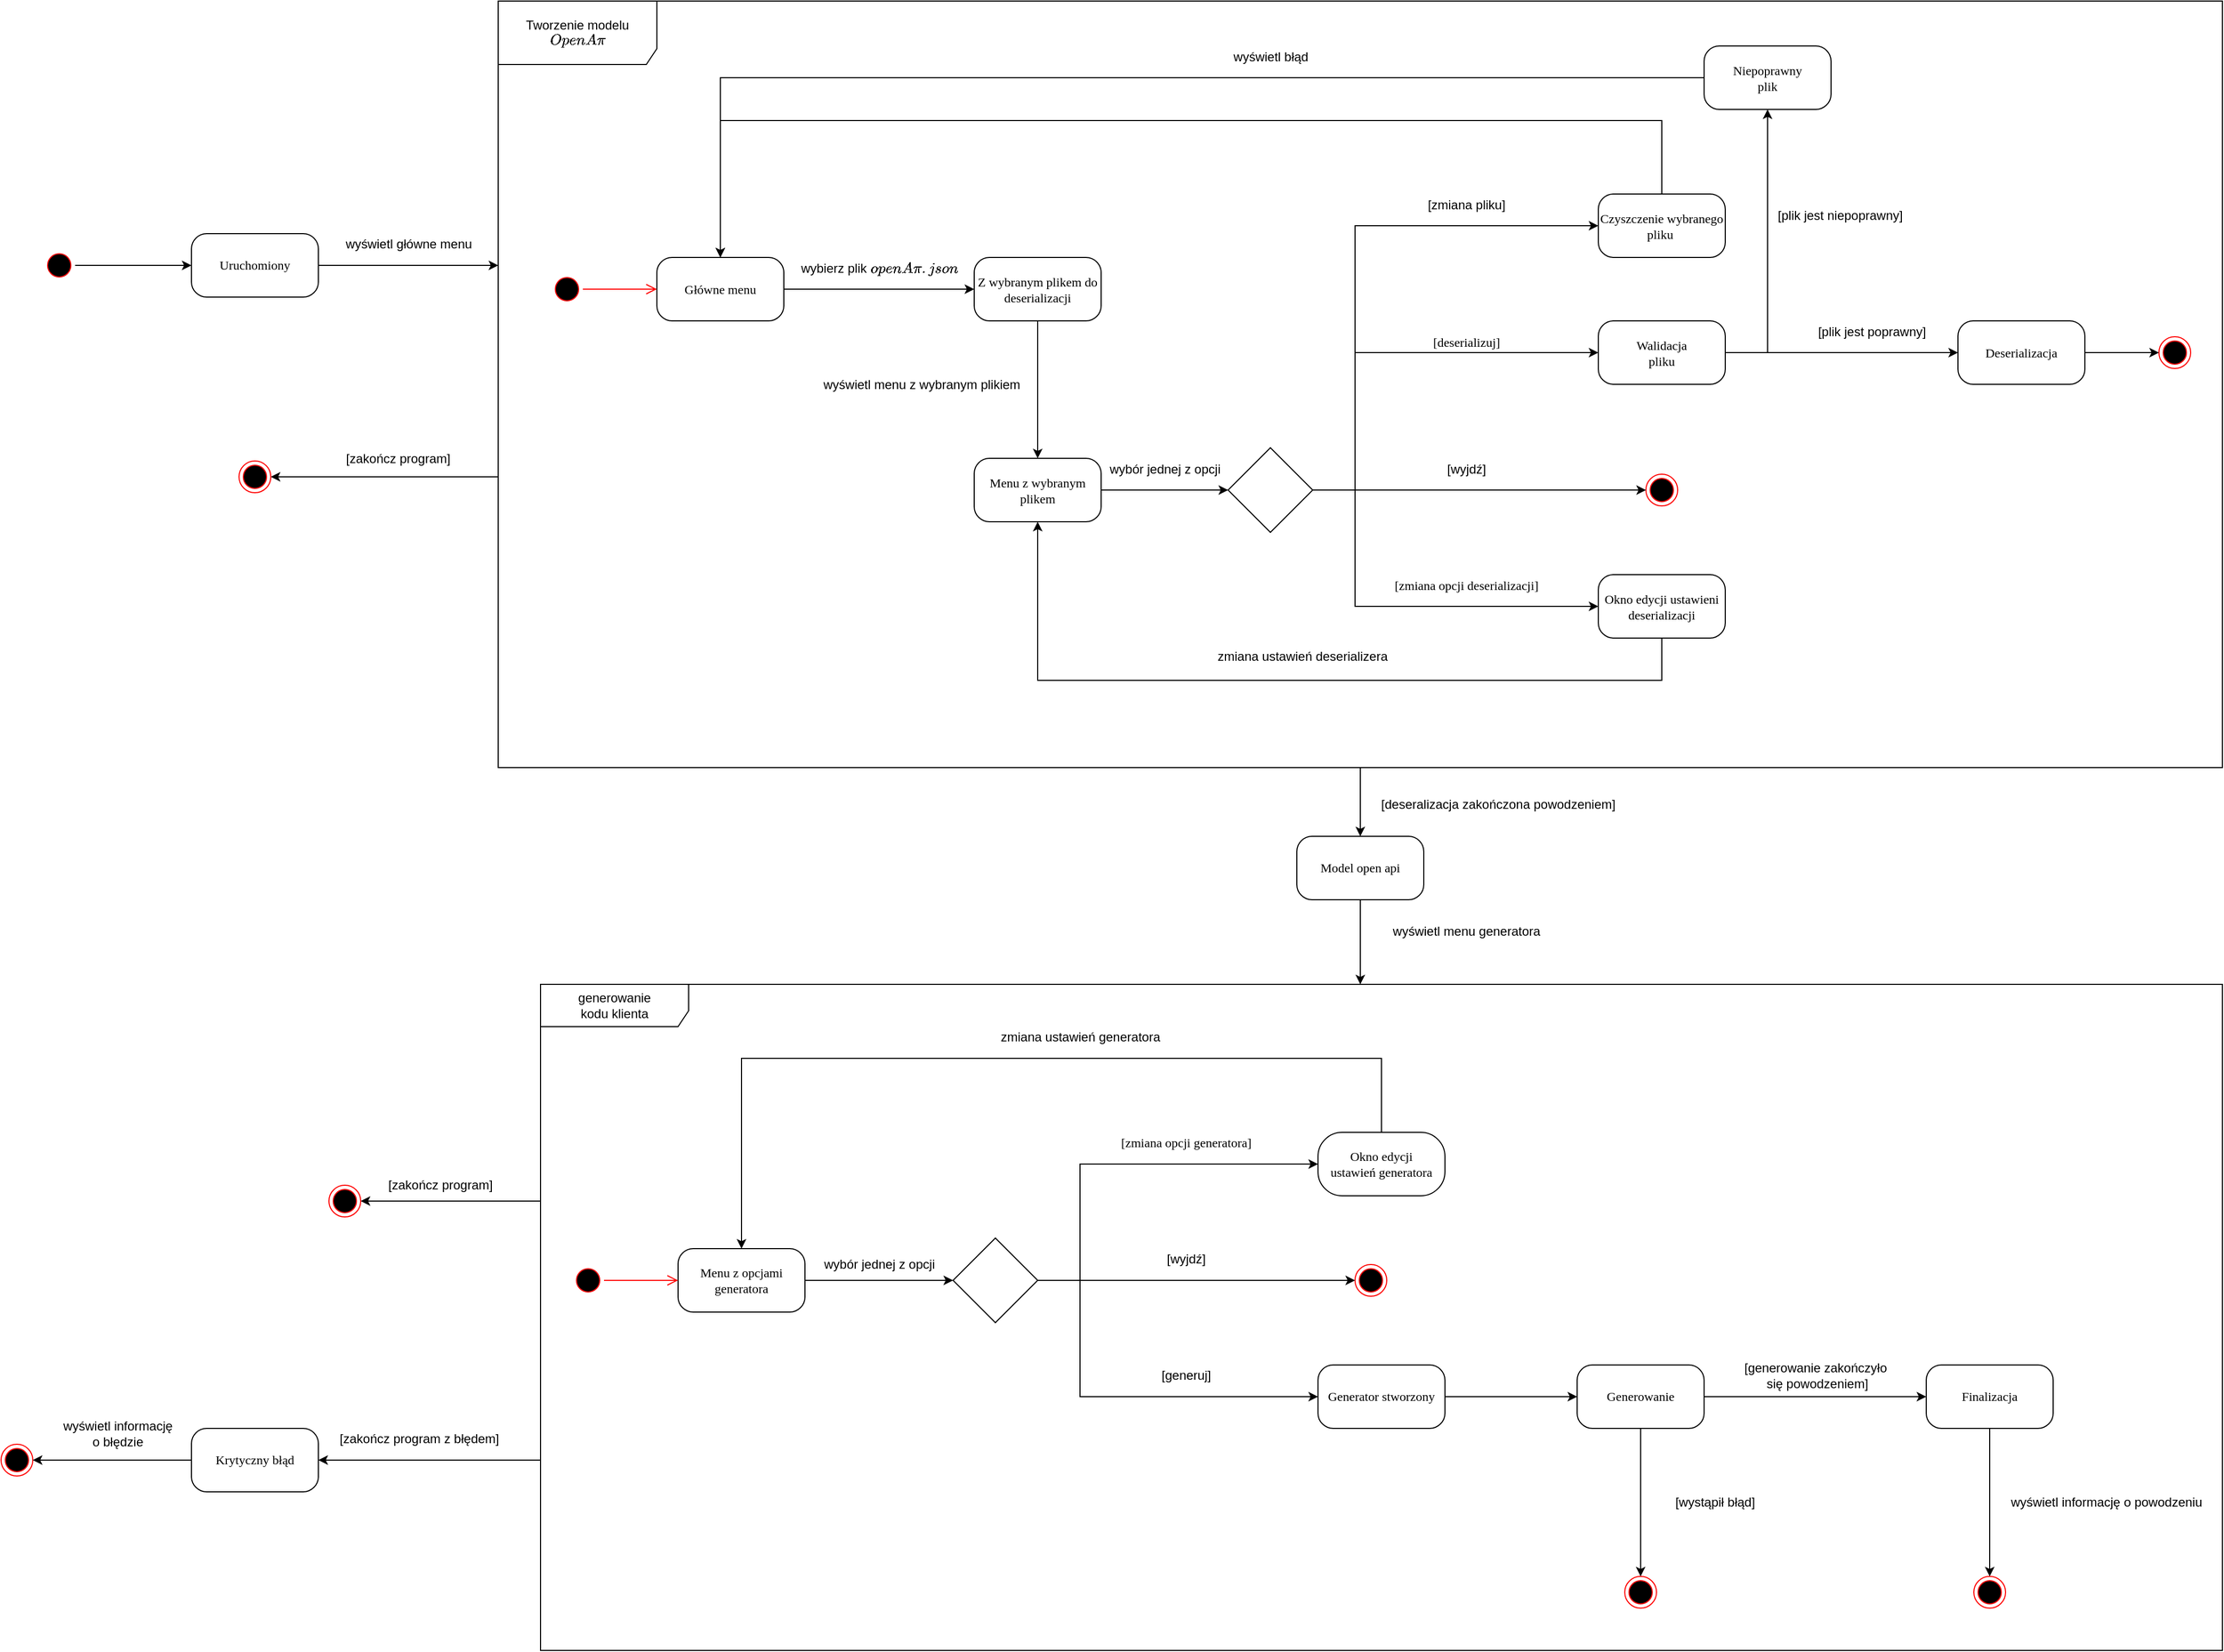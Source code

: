 <mxfile version="13.1.9" type="device"><diagram name="Page-1" id="58cdce13-f638-feb5-8d6f-7d28b1aa9fa0"><mxGraphModel dx="4394" dy="2114" grid="1" gridSize="10" guides="1" tooltips="1" connect="1" arrows="1" fold="1" page="1" pageScale="1" pageWidth="1100" pageHeight="850" background="#ffffff" math="0" shadow="0"><root><mxCell id="0"/><mxCell id="1" parent="0"/><mxCell id="sViH8DPzbsOXZomvuhmy-8" style="edgeStyle=orthogonalEdgeStyle;rounded=0;orthogonalLoop=1;jettySize=auto;html=1;exitX=0.5;exitY=0;exitDx=0;exitDy=0;" parent="1" source="382b91b5511bd0f7-1" target="382b91b5511bd0f7-6" edge="1"><mxGeometry relative="1" as="geometry"/></mxCell><mxCell id="382b91b5511bd0f7-1" value="" style="ellipse;html=1;shape=startState;fillColor=#000000;strokeColor=#ff0000;rounded=1;shadow=0;comic=0;labelBackgroundColor=none;fontFamily=Verdana;fontSize=12;fontColor=#000000;align=center;direction=south;" parent="1" vertex="1"><mxGeometry x="50" y="245" width="30" height="30" as="geometry"/></mxCell><mxCell id="KfZB8gIEKDIXpfw5by5H-67" style="edgeStyle=orthogonalEdgeStyle;rounded=0;orthogonalLoop=1;jettySize=auto;html=1;" edge="1" parent="1" source="382b91b5511bd0f7-6"><mxGeometry relative="1" as="geometry"><mxPoint x="480" y="260" as="targetPoint"/></mxGeometry></mxCell><mxCell id="382b91b5511bd0f7-6" value="Uruchomiony" style="rounded=1;whiteSpace=wrap;html=1;arcSize=24;shadow=0;comic=0;labelBackgroundColor=none;fontFamily=Verdana;fontSize=12;align=center;" parent="1" vertex="1"><mxGeometry x="190" y="230" width="120" height="60" as="geometry"/></mxCell><mxCell id="KfZB8gIEKDIXpfw5by5H-2" value="wyświetl główne menu" style="text;html=1;align=center;verticalAlign=middle;resizable=0;points=[];autosize=1;" vertex="1" parent="1"><mxGeometry x="330" y="230" width="130" height="20" as="geometry"/></mxCell><mxCell id="KfZB8gIEKDIXpfw5by5H-68" style="edgeStyle=orthogonalEdgeStyle;rounded=0;orthogonalLoop=1;jettySize=auto;html=1;entryX=1;entryY=0.5;entryDx=0;entryDy=0;" edge="1" parent="1" source="KfZB8gIEKDIXpfw5by5H-40" target="KfZB8gIEKDIXpfw5by5H-70"><mxGeometry relative="1" as="geometry"><mxPoint x="180" y="460" as="targetPoint"/><Array as="points"><mxPoint x="265" y="460"/><mxPoint x="265" y="460"/></Array></mxGeometry></mxCell><mxCell id="KfZB8gIEKDIXpfw5by5H-69" value="[zakończ program]" style="text;html=1;align=center;verticalAlign=middle;resizable=0;points=[];autosize=1;" vertex="1" parent="1"><mxGeometry x="330" y="432.5" width="110" height="20" as="geometry"/></mxCell><mxCell id="KfZB8gIEKDIXpfw5by5H-70" value="" style="ellipse;html=1;shape=endState;fillColor=#000000;strokeColor=#ff0000;" vertex="1" parent="1"><mxGeometry x="235" y="445" width="30" height="30" as="geometry"/></mxCell><mxCell id="KfZB8gIEKDIXpfw5by5H-75" style="edgeStyle=orthogonalEdgeStyle;rounded=0;orthogonalLoop=1;jettySize=auto;html=1;entryX=0.5;entryY=0;entryDx=0;entryDy=0;" edge="1" parent="1" source="KfZB8gIEKDIXpfw5by5H-40" target="KfZB8gIEKDIXpfw5by5H-77"><mxGeometry relative="1" as="geometry"><mxPoint x="1295" y="910" as="targetPoint"/></mxGeometry></mxCell><mxCell id="KfZB8gIEKDIXpfw5by5H-76" value="[deseralizacja zakończona powodzeniem]" style="text;html=1;align=center;verticalAlign=middle;resizable=0;points=[];autosize=1;" vertex="1" parent="1"><mxGeometry x="1305" y="760" width="240" height="20" as="geometry"/></mxCell><mxCell id="KfZB8gIEKDIXpfw5by5H-153" style="edgeStyle=orthogonalEdgeStyle;rounded=0;orthogonalLoop=1;jettySize=auto;html=1;exitX=0.5;exitY=1;exitDx=0;exitDy=0;" edge="1" parent="1" source="KfZB8gIEKDIXpfw5by5H-77" target="KfZB8gIEKDIXpfw5by5H-116"><mxGeometry relative="1" as="geometry"><mxPoint x="1425.143" y="870" as="sourcePoint"/><Array as="points"><mxPoint x="1295" y="900"/><mxPoint x="1295" y="900"/></Array></mxGeometry></mxCell><mxCell id="KfZB8gIEKDIXpfw5by5H-77" value="Model open api" style="rounded=1;whiteSpace=wrap;html=1;arcSize=24;shadow=0;comic=0;labelBackgroundColor=none;fontFamily=Verdana;fontSize=12;align=center;" vertex="1" parent="1"><mxGeometry x="1235" y="800" width="120" height="60" as="geometry"/></mxCell><mxCell id="KfZB8gIEKDIXpfw5by5H-154" value="wyświetl menu generatora" style="text;html=1;align=center;verticalAlign=middle;resizable=0;points=[];autosize=1;" vertex="1" parent="1"><mxGeometry x="1320" y="880" width="150" height="20" as="geometry"/></mxCell><mxCell id="KfZB8gIEKDIXpfw5by5H-158" style="edgeStyle=orthogonalEdgeStyle;rounded=0;orthogonalLoop=1;jettySize=auto;html=1;" edge="1" parent="1" source="KfZB8gIEKDIXpfw5by5H-116" target="KfZB8gIEKDIXpfw5by5H-156"><mxGeometry relative="1" as="geometry"><Array as="points"><mxPoint x="450" y="1145"/><mxPoint x="450" y="1145"/></Array></mxGeometry></mxCell><mxCell id="KfZB8gIEKDIXpfw5by5H-156" value="" style="ellipse;html=1;shape=endState;fillColor=#000000;strokeColor=#ff0000;" vertex="1" parent="1"><mxGeometry x="320" y="1130" width="30" height="30" as="geometry"/></mxCell><mxCell id="KfZB8gIEKDIXpfw5by5H-159" value="[zakończ program]" style="text;html=1;align=center;verticalAlign=middle;resizable=0;points=[];autosize=1;" vertex="1" parent="1"><mxGeometry x="370" y="1120" width="110" height="20" as="geometry"/></mxCell><mxCell id="KfZB8gIEKDIXpfw5by5H-162" value="[zakończ program z błędem]" style="text;html=1;align=center;verticalAlign=middle;resizable=0;points=[];autosize=1;" vertex="1" parent="1"><mxGeometry x="320" y="1360" width="170" height="20" as="geometry"/></mxCell><mxCell id="KfZB8gIEKDIXpfw5by5H-163" value="" style="ellipse;html=1;shape=endState;fillColor=#000000;strokeColor=#ff0000;" vertex="1" parent="1"><mxGeometry x="10" y="1375" width="30" height="30" as="geometry"/></mxCell><mxCell id="KfZB8gIEKDIXpfw5by5H-165" style="edgeStyle=orthogonalEdgeStyle;rounded=0;orthogonalLoop=1;jettySize=auto;html=1;entryX=1;entryY=0.5;entryDx=0;entryDy=0;" edge="1" parent="1" source="KfZB8gIEKDIXpfw5by5H-164" target="KfZB8gIEKDIXpfw5by5H-163"><mxGeometry relative="1" as="geometry"/></mxCell><mxCell id="KfZB8gIEKDIXpfw5by5H-166" style="edgeStyle=orthogonalEdgeStyle;rounded=0;orthogonalLoop=1;jettySize=auto;html=1;entryX=1;entryY=0.5;entryDx=0;entryDy=0;" edge="1" parent="1" source="KfZB8gIEKDIXpfw5by5H-116" target="KfZB8gIEKDIXpfw5by5H-164"><mxGeometry relative="1" as="geometry"><mxPoint x="498" y="1390" as="sourcePoint"/><Array as="points"><mxPoint x="450" y="1390"/><mxPoint x="450" y="1390"/></Array></mxGeometry></mxCell><mxCell id="KfZB8gIEKDIXpfw5by5H-164" value="Krytyczny błąd" style="rounded=1;whiteSpace=wrap;html=1;arcSize=24;shadow=0;comic=0;labelBackgroundColor=none;fontFamily=Verdana;fontSize=12;align=center;" vertex="1" parent="1"><mxGeometry x="190" y="1360" width="120" height="60" as="geometry"/></mxCell><mxCell id="KfZB8gIEKDIXpfw5by5H-167" value="wyświetl informację&lt;br&gt;o błędzie" style="text;html=1;align=center;verticalAlign=middle;resizable=0;points=[];autosize=1;" vertex="1" parent="1"><mxGeometry x="60" y="1350" width="120" height="30" as="geometry"/></mxCell><mxCell id="KfZB8gIEKDIXpfw5by5H-169" value="" style="group" vertex="1" connectable="0" parent="1"><mxGeometry x="520" y="940" width="1590" height="630" as="geometry"/></mxCell><mxCell id="KfZB8gIEKDIXpfw5by5H-116" value="generowanie&lt;br&gt;kodu klienta" style="shape=umlFrame;whiteSpace=wrap;html=1;width=140;height=40;" vertex="1" parent="KfZB8gIEKDIXpfw5by5H-169"><mxGeometry width="1590" height="630" as="geometry"/></mxCell><mxCell id="sViH8DPzbsOXZomvuhmy-50" value="Menu z opcjami&lt;br&gt;generatora" style="rounded=1;whiteSpace=wrap;html=1;arcSize=24;shadow=0;comic=0;labelBackgroundColor=none;fontFamily=Verdana;fontSize=12;align=center;" parent="KfZB8gIEKDIXpfw5by5H-169" vertex="1"><mxGeometry x="130" y="250" width="120" height="60" as="geometry"/></mxCell><mxCell id="KfZB8gIEKDIXpfw5by5H-119" value="" style="ellipse;html=1;shape=startState;fillColor=#000000;strokeColor=#ff0000;" vertex="1" parent="KfZB8gIEKDIXpfw5by5H-169"><mxGeometry x="30" y="265" width="30" height="30" as="geometry"/></mxCell><mxCell id="KfZB8gIEKDIXpfw5by5H-120" value="" style="edgeStyle=orthogonalEdgeStyle;html=1;verticalAlign=bottom;endArrow=open;endSize=8;strokeColor=#ff0000;entryX=0;entryY=0.5;entryDx=0;entryDy=0;" edge="1" source="KfZB8gIEKDIXpfw5by5H-119" parent="KfZB8gIEKDIXpfw5by5H-169" target="sViH8DPzbsOXZomvuhmy-50"><mxGeometry relative="1" as="geometry"><mxPoint x="15" y="355" as="targetPoint"/></mxGeometry></mxCell><mxCell id="KfZB8gIEKDIXpfw5by5H-123" value="" style="rhombus;whiteSpace=wrap;html=1;" vertex="1" parent="KfZB8gIEKDIXpfw5by5H-169"><mxGeometry x="390" y="240" width="80" height="80" as="geometry"/></mxCell><mxCell id="KfZB8gIEKDIXpfw5by5H-124" style="edgeStyle=orthogonalEdgeStyle;rounded=0;orthogonalLoop=1;jettySize=auto;html=1;exitX=1;exitY=0.5;exitDx=0;exitDy=0;entryX=0;entryY=0.5;entryDx=0;entryDy=0;" edge="1" parent="KfZB8gIEKDIXpfw5by5H-169" source="sViH8DPzbsOXZomvuhmy-50" target="KfZB8gIEKDIXpfw5by5H-123"><mxGeometry relative="1" as="geometry"><mxPoint x="260" y="285" as="sourcePoint"/><mxPoint x="380" y="285" as="targetPoint"/></mxGeometry></mxCell><mxCell id="KfZB8gIEKDIXpfw5by5H-125" value="wybór jednej z opcji" style="text;html=1;align=center;verticalAlign=middle;resizable=0;points=[];autosize=1;" vertex="1" parent="KfZB8gIEKDIXpfw5by5H-169"><mxGeometry x="260" y="255" width="120" height="20" as="geometry"/></mxCell><mxCell id="KfZB8gIEKDIXpfw5by5H-128" style="edgeStyle=orthogonalEdgeStyle;rounded=0;orthogonalLoop=1;jettySize=auto;html=1;entryX=0.5;entryY=0;entryDx=0;entryDy=0;" edge="1" parent="KfZB8gIEKDIXpfw5by5H-169" source="KfZB8gIEKDIXpfw5by5H-126" target="sViH8DPzbsOXZomvuhmy-50"><mxGeometry relative="1" as="geometry"><Array as="points"><mxPoint x="795" y="70"/><mxPoint x="190" y="70"/></Array></mxGeometry></mxCell><mxCell id="KfZB8gIEKDIXpfw5by5H-126" value="Okno edycji&lt;br&gt;ustawień generatora" style="rounded=1;whiteSpace=wrap;html=1;arcSize=38;shadow=0;comic=0;labelBackgroundColor=none;fontFamily=Verdana;fontSize=12;align=center;" vertex="1" parent="KfZB8gIEKDIXpfw5by5H-169"><mxGeometry x="735" y="140" width="120" height="60" as="geometry"/></mxCell><mxCell id="KfZB8gIEKDIXpfw5by5H-127" style="edgeStyle=orthogonalEdgeStyle;rounded=0;orthogonalLoop=1;jettySize=auto;html=1;entryX=0;entryY=0.5;entryDx=0;entryDy=0;" edge="1" parent="KfZB8gIEKDIXpfw5by5H-169" source="KfZB8gIEKDIXpfw5by5H-123" target="KfZB8gIEKDIXpfw5by5H-126"><mxGeometry relative="1" as="geometry"><Array as="points"><mxPoint x="510" y="280"/><mxPoint x="510" y="170"/><mxPoint x="730" y="170"/></Array></mxGeometry></mxCell><mxCell id="KfZB8gIEKDIXpfw5by5H-129" value="zmiana ustawień generatora" style="text;html=1;align=center;verticalAlign=middle;resizable=0;points=[];autosize=1;" vertex="1" parent="KfZB8gIEKDIXpfw5by5H-169"><mxGeometry x="425" y="40" width="170" height="20" as="geometry"/></mxCell><mxCell id="KfZB8gIEKDIXpfw5by5H-132" value="" style="ellipse;html=1;shape=endState;fillColor=#000000;strokeColor=#ff0000;" vertex="1" parent="KfZB8gIEKDIXpfw5by5H-169"><mxGeometry x="770" y="265" width="30" height="30" as="geometry"/></mxCell><mxCell id="KfZB8gIEKDIXpfw5by5H-131" style="edgeStyle=orthogonalEdgeStyle;rounded=0;orthogonalLoop=1;jettySize=auto;html=1;entryX=0;entryY=0.5;entryDx=0;entryDy=0;" edge="1" parent="KfZB8gIEKDIXpfw5by5H-169" source="KfZB8gIEKDIXpfw5by5H-123" target="KfZB8gIEKDIXpfw5by5H-132"><mxGeometry relative="1" as="geometry"><mxPoint x="735" y="280" as="targetPoint"/></mxGeometry></mxCell><mxCell id="KfZB8gIEKDIXpfw5by5H-133" value="Generator stworzony" style="rounded=1;whiteSpace=wrap;html=1;arcSize=24;shadow=0;comic=0;labelBackgroundColor=none;fontFamily=Verdana;fontSize=12;align=center;" vertex="1" parent="KfZB8gIEKDIXpfw5by5H-169"><mxGeometry x="735" y="360" width="120" height="60" as="geometry"/></mxCell><mxCell id="KfZB8gIEKDIXpfw5by5H-136" style="edgeStyle=orthogonalEdgeStyle;rounded=0;orthogonalLoop=1;jettySize=auto;html=1;entryX=0;entryY=0.5;entryDx=0;entryDy=0;" edge="1" parent="KfZB8gIEKDIXpfw5by5H-169" source="KfZB8gIEKDIXpfw5by5H-123" target="KfZB8gIEKDIXpfw5by5H-133"><mxGeometry relative="1" as="geometry"><Array as="points"><mxPoint x="510" y="280"/><mxPoint x="510" y="390"/></Array></mxGeometry></mxCell><mxCell id="KfZB8gIEKDIXpfw5by5H-134" value="&lt;span style=&quot;font-family: &amp;#34;verdana&amp;#34;&quot;&gt;[zmiana opcji generatora]&lt;/span&gt;" style="text;html=1;align=center;verticalAlign=middle;resizable=0;points=[];autosize=1;" vertex="1" parent="KfZB8gIEKDIXpfw5by5H-169"><mxGeometry x="525" y="140" width="170" height="20" as="geometry"/></mxCell><mxCell id="KfZB8gIEKDIXpfw5by5H-135" value="[wyjdź]" style="text;html=1;align=center;verticalAlign=middle;resizable=0;points=[];autosize=1;" vertex="1" parent="KfZB8gIEKDIXpfw5by5H-169"><mxGeometry x="585" y="250" width="50" height="20" as="geometry"/></mxCell><mxCell id="KfZB8gIEKDIXpfw5by5H-137" value="Generowanie" style="rounded=1;whiteSpace=wrap;html=1;arcSize=24;shadow=0;comic=0;labelBackgroundColor=none;fontFamily=Verdana;fontSize=12;align=center;" vertex="1" parent="KfZB8gIEKDIXpfw5by5H-169"><mxGeometry x="980" y="360" width="120" height="60" as="geometry"/></mxCell><mxCell id="KfZB8gIEKDIXpfw5by5H-138" style="edgeStyle=orthogonalEdgeStyle;rounded=0;orthogonalLoop=1;jettySize=auto;html=1;exitX=1;exitY=0.5;exitDx=0;exitDy=0;entryX=0;entryY=0.5;entryDx=0;entryDy=0;" edge="1" parent="KfZB8gIEKDIXpfw5by5H-169" source="KfZB8gIEKDIXpfw5by5H-133" target="KfZB8gIEKDIXpfw5by5H-137"><mxGeometry relative="1" as="geometry"/></mxCell><mxCell id="KfZB8gIEKDIXpfw5by5H-139" value="[generuj]" style="text;html=1;align=center;verticalAlign=middle;resizable=0;points=[];autosize=1;" vertex="1" parent="KfZB8gIEKDIXpfw5by5H-169"><mxGeometry x="580" y="360" width="60" height="20" as="geometry"/></mxCell><mxCell id="KfZB8gIEKDIXpfw5by5H-141" value="Finalizacja" style="rounded=1;whiteSpace=wrap;html=1;arcSize=24;shadow=0;comic=0;labelBackgroundColor=none;fontFamily=Verdana;fontSize=12;align=center;" vertex="1" parent="KfZB8gIEKDIXpfw5by5H-169"><mxGeometry x="1310" y="360" width="120" height="60" as="geometry"/></mxCell><mxCell id="KfZB8gIEKDIXpfw5by5H-142" style="edgeStyle=orthogonalEdgeStyle;rounded=0;orthogonalLoop=1;jettySize=auto;html=1;exitX=1;exitY=0.5;exitDx=0;exitDy=0;entryX=0;entryY=0.5;entryDx=0;entryDy=0;" edge="1" parent="KfZB8gIEKDIXpfw5by5H-169" source="KfZB8gIEKDIXpfw5by5H-137" target="KfZB8gIEKDIXpfw5by5H-141"><mxGeometry relative="1" as="geometry"/></mxCell><mxCell id="KfZB8gIEKDIXpfw5by5H-143" value="[generowanie zakończyło&lt;br&gt;&amp;nbsp;się powodzeniem]" style="text;html=1;align=center;verticalAlign=middle;resizable=0;points=[];autosize=1;" vertex="1" parent="KfZB8gIEKDIXpfw5by5H-169"><mxGeometry x="1130" y="355" width="150" height="30" as="geometry"/></mxCell><mxCell id="KfZB8gIEKDIXpfw5by5H-145" value="" style="ellipse;html=1;shape=endState;fillColor=#000000;strokeColor=#ff0000;" vertex="1" parent="KfZB8gIEKDIXpfw5by5H-169"><mxGeometry x="1025" y="560" width="30" height="30" as="geometry"/></mxCell><mxCell id="KfZB8gIEKDIXpfw5by5H-144" style="edgeStyle=orthogonalEdgeStyle;rounded=0;orthogonalLoop=1;jettySize=auto;html=1;entryX=0.5;entryY=0;entryDx=0;entryDy=0;" edge="1" parent="KfZB8gIEKDIXpfw5by5H-169" source="KfZB8gIEKDIXpfw5by5H-137" target="KfZB8gIEKDIXpfw5by5H-145"><mxGeometry relative="1" as="geometry"><mxPoint x="1040" y="550.0" as="targetPoint"/></mxGeometry></mxCell><mxCell id="KfZB8gIEKDIXpfw5by5H-146" value="[wystąpił błąd]" style="text;html=1;align=center;verticalAlign=middle;resizable=0;points=[];autosize=1;" vertex="1" parent="KfZB8gIEKDIXpfw5by5H-169"><mxGeometry x="1065" y="480" width="90" height="20" as="geometry"/></mxCell><mxCell id="KfZB8gIEKDIXpfw5by5H-148" value="" style="ellipse;html=1;shape=endState;fillColor=#000000;strokeColor=#ff0000;" vertex="1" parent="KfZB8gIEKDIXpfw5by5H-169"><mxGeometry x="1355" y="560" width="30" height="30" as="geometry"/></mxCell><mxCell id="KfZB8gIEKDIXpfw5by5H-149" value="wyświetl informację o powodzeniu" style="text;html=1;align=center;verticalAlign=middle;resizable=0;points=[];autosize=1;" vertex="1" parent="KfZB8gIEKDIXpfw5by5H-169"><mxGeometry x="1380" y="480" width="200" height="20" as="geometry"/></mxCell><mxCell id="KfZB8gIEKDIXpfw5by5H-147" style="edgeStyle=orthogonalEdgeStyle;rounded=0;orthogonalLoop=1;jettySize=auto;html=1;entryX=0.5;entryY=0;entryDx=0;entryDy=0;" edge="1" parent="KfZB8gIEKDIXpfw5by5H-169" source="KfZB8gIEKDIXpfw5by5H-141" target="KfZB8gIEKDIXpfw5by5H-148"><mxGeometry relative="1" as="geometry"><mxPoint x="1370" y="570" as="targetPoint"/></mxGeometry></mxCell><mxCell id="KfZB8gIEKDIXpfw5by5H-170" value="" style="group" vertex="1" connectable="0" parent="1"><mxGeometry x="480" y="10" width="1630" height="725" as="geometry"/></mxCell><mxCell id="KfZB8gIEKDIXpfw5by5H-40" value="Tworzenie modelu `OpenApi`" style="shape=umlFrame;whiteSpace=wrap;html=1;width=150;height=60;" vertex="1" parent="KfZB8gIEKDIXpfw5by5H-170"><mxGeometry width="1630" height="725" as="geometry"/></mxCell><mxCell id="382b91b5511bd0f7-5" value="Główne menu" style="rounded=1;whiteSpace=wrap;html=1;arcSize=24;shadow=0;comic=0;labelBackgroundColor=none;fontFamily=Verdana;fontSize=12;align=center;" parent="KfZB8gIEKDIXpfw5by5H-170" vertex="1"><mxGeometry x="150" y="242.5" width="120" height="60" as="geometry"/></mxCell><mxCell id="382b91b5511bd0f7-7" value="Z wybranym plikem do deserializacji" style="rounded=1;whiteSpace=wrap;html=1;arcSize=24;shadow=0;comic=0;labelBackgroundColor=none;fontFamily=Verdana;fontSize=12;align=center;" parent="KfZB8gIEKDIXpfw5by5H-170" vertex="1"><mxGeometry x="450" y="242.5" width="120" height="60" as="geometry"/></mxCell><mxCell id="sViH8DPzbsOXZomvuhmy-33" style="edgeStyle=orthogonalEdgeStyle;rounded=0;orthogonalLoop=1;jettySize=auto;html=1;exitX=1;exitY=0.5;exitDx=0;exitDy=0;entryX=0;entryY=0.5;entryDx=0;entryDy=0;strokeColor=#000000;" parent="KfZB8gIEKDIXpfw5by5H-170" source="382b91b5511bd0f7-5" target="382b91b5511bd0f7-7" edge="1"><mxGeometry relative="1" as="geometry"/></mxCell><mxCell id="KfZB8gIEKDIXpfw5by5H-1" value="wybierz plik `openApi.json`" style="text;html=1;align=center;verticalAlign=middle;resizable=0;points=[];autosize=1;" vertex="1" parent="KfZB8gIEKDIXpfw5by5H-170"><mxGeometry x="280" y="242.5" width="160" height="20" as="geometry"/></mxCell><mxCell id="KfZB8gIEKDIXpfw5by5H-8" value="wyświetl menu z wybranym plikiem" style="text;html=1;align=center;verticalAlign=middle;resizable=0;points=[];autosize=1;" vertex="1" parent="KfZB8gIEKDIXpfw5by5H-170"><mxGeometry x="300" y="352.5" width="200" height="20" as="geometry"/></mxCell><mxCell id="KfZB8gIEKDIXpfw5by5H-9" value="Menu z wybranym plikem" style="rounded=1;whiteSpace=wrap;html=1;arcSize=24;shadow=0;comic=0;labelBackgroundColor=none;fontFamily=Verdana;fontSize=12;align=center;" vertex="1" parent="KfZB8gIEKDIXpfw5by5H-170"><mxGeometry x="450" y="432.5" width="120" height="60" as="geometry"/></mxCell><mxCell id="KfZB8gIEKDIXpfw5by5H-7" style="edgeStyle=orthogonalEdgeStyle;rounded=0;orthogonalLoop=1;jettySize=auto;html=1;entryX=0.5;entryY=0;entryDx=0;entryDy=0;" edge="1" parent="KfZB8gIEKDIXpfw5by5H-170" source="382b91b5511bd0f7-7" target="KfZB8gIEKDIXpfw5by5H-9"><mxGeometry relative="1" as="geometry"><mxPoint x="585" y="412.5" as="targetPoint"/></mxGeometry></mxCell><mxCell id="KfZB8gIEKDIXpfw5by5H-12" value="" style="rhombus;whiteSpace=wrap;html=1;" vertex="1" parent="KfZB8gIEKDIXpfw5by5H-170"><mxGeometry x="690" y="422.5" width="80" height="80" as="geometry"/></mxCell><mxCell id="KfZB8gIEKDIXpfw5by5H-13" style="edgeStyle=orthogonalEdgeStyle;rounded=0;orthogonalLoop=1;jettySize=auto;html=1;exitX=1;exitY=0.5;exitDx=0;exitDy=0;entryX=0;entryY=0.5;entryDx=0;entryDy=0;" edge="1" parent="KfZB8gIEKDIXpfw5by5H-170" source="KfZB8gIEKDIXpfw5by5H-9" target="KfZB8gIEKDIXpfw5by5H-12"><mxGeometry relative="1" as="geometry"/></mxCell><mxCell id="KfZB8gIEKDIXpfw5by5H-14" value="wybór jednej z opcji" style="text;html=1;align=center;verticalAlign=middle;resizable=0;points=[];autosize=1;" vertex="1" parent="KfZB8gIEKDIXpfw5by5H-170"><mxGeometry x="570" y="432.5" width="120" height="20" as="geometry"/></mxCell><mxCell id="KfZB8gIEKDIXpfw5by5H-20" style="edgeStyle=orthogonalEdgeStyle;rounded=0;orthogonalLoop=1;jettySize=auto;html=1;entryX=0.5;entryY=0;entryDx=0;entryDy=0;exitX=0.5;exitY=0;exitDx=0;exitDy=0;" edge="1" parent="KfZB8gIEKDIXpfw5by5H-170" source="KfZB8gIEKDIXpfw5by5H-17" target="382b91b5511bd0f7-5"><mxGeometry relative="1" as="geometry"><Array as="points"><mxPoint x="1100" y="113"/><mxPoint x="210" y="113"/></Array></mxGeometry></mxCell><mxCell id="KfZB8gIEKDIXpfw5by5H-17" value="Czyszczenie wybranego pliku&amp;nbsp;" style="rounded=1;whiteSpace=wrap;html=1;arcSize=24;shadow=0;comic=0;labelBackgroundColor=none;fontFamily=Verdana;fontSize=12;align=center;" vertex="1" parent="KfZB8gIEKDIXpfw5by5H-170"><mxGeometry x="1040" y="182.5" width="120" height="60" as="geometry"/></mxCell><mxCell id="KfZB8gIEKDIXpfw5by5H-18" style="edgeStyle=orthogonalEdgeStyle;rounded=0;orthogonalLoop=1;jettySize=auto;html=1;entryX=0;entryY=0.5;entryDx=0;entryDy=0;" edge="1" parent="KfZB8gIEKDIXpfw5by5H-170" source="KfZB8gIEKDIXpfw5by5H-12" target="KfZB8gIEKDIXpfw5by5H-17"><mxGeometry relative="1" as="geometry"><Array as="points"><mxPoint x="810" y="462.5"/><mxPoint x="810" y="212.5"/></Array></mxGeometry></mxCell><mxCell id="KfZB8gIEKDIXpfw5by5H-21" value="[zmiana pliku]" style="text;html=1;align=center;verticalAlign=middle;resizable=0;points=[];autosize=1;" vertex="1" parent="KfZB8gIEKDIXpfw5by5H-170"><mxGeometry x="870" y="182.5" width="90" height="20" as="geometry"/></mxCell><mxCell id="KfZB8gIEKDIXpfw5by5H-38" style="edgeStyle=orthogonalEdgeStyle;rounded=0;orthogonalLoop=1;jettySize=auto;html=1;entryX=0.5;entryY=1;entryDx=0;entryDy=0;" edge="1" parent="KfZB8gIEKDIXpfw5by5H-170" source="KfZB8gIEKDIXpfw5by5H-22" target="KfZB8gIEKDIXpfw5by5H-9"><mxGeometry relative="1" as="geometry"><Array as="points"><mxPoint x="1100" y="642.5"/><mxPoint x="510" y="642.5"/></Array></mxGeometry></mxCell><mxCell id="KfZB8gIEKDIXpfw5by5H-22" value="Okno edycji ustawieni deserializacji" style="rounded=1;whiteSpace=wrap;html=1;arcSize=24;shadow=0;comic=0;labelBackgroundColor=none;fontFamily=Verdana;fontSize=12;align=center;" vertex="1" parent="KfZB8gIEKDIXpfw5by5H-170"><mxGeometry x="1040" y="542.5" width="120" height="60" as="geometry"/></mxCell><mxCell id="KfZB8gIEKDIXpfw5by5H-24" style="edgeStyle=orthogonalEdgeStyle;rounded=0;orthogonalLoop=1;jettySize=auto;html=1;entryX=0;entryY=0.5;entryDx=0;entryDy=0;" edge="1" parent="KfZB8gIEKDIXpfw5by5H-170" source="KfZB8gIEKDIXpfw5by5H-12" target="KfZB8gIEKDIXpfw5by5H-22"><mxGeometry relative="1" as="geometry"><Array as="points"><mxPoint x="810" y="462.5"/><mxPoint x="810" y="572.5"/></Array></mxGeometry></mxCell><mxCell id="KfZB8gIEKDIXpfw5by5H-23" value="&lt;span style=&quot;font-family: &amp;#34;verdana&amp;#34;&quot;&gt;[zmiana opcji deserializacji]&lt;/span&gt;" style="text;html=1;align=center;verticalAlign=middle;resizable=0;points=[];autosize=1;" vertex="1" parent="KfZB8gIEKDIXpfw5by5H-170"><mxGeometry x="825" y="542.5" width="180" height="20" as="geometry"/></mxCell><mxCell id="KfZB8gIEKDIXpfw5by5H-26" value="" style="ellipse;html=1;shape=endState;fillColor=#000000;strokeColor=#ff0000;rounded=1;shadow=0;comic=0;labelBackgroundColor=none;fontFamily=Verdana;fontSize=12;fontColor=#000000;align=center;" vertex="1" parent="KfZB8gIEKDIXpfw5by5H-170"><mxGeometry x="1085" y="447.5" width="30" height="30" as="geometry"/></mxCell><mxCell id="KfZB8gIEKDIXpfw5by5H-27" style="edgeStyle=orthogonalEdgeStyle;rounded=0;orthogonalLoop=1;jettySize=auto;html=1;entryX=0;entryY=0.5;entryDx=0;entryDy=0;" edge="1" parent="KfZB8gIEKDIXpfw5by5H-170" source="KfZB8gIEKDIXpfw5by5H-12" target="KfZB8gIEKDIXpfw5by5H-26"><mxGeometry relative="1" as="geometry"/></mxCell><mxCell id="KfZB8gIEKDIXpfw5by5H-29" value="[wyjdź]" style="text;html=1;align=center;verticalAlign=middle;resizable=0;points=[];autosize=1;" vertex="1" parent="KfZB8gIEKDIXpfw5by5H-170"><mxGeometry x="890" y="432.5" width="50" height="20" as="geometry"/></mxCell><mxCell id="KfZB8gIEKDIXpfw5by5H-30" value="Walidacja &lt;br&gt;pliku" style="rounded=1;whiteSpace=wrap;html=1;arcSize=24;shadow=0;comic=0;labelBackgroundColor=none;fontFamily=Verdana;fontSize=12;align=center;" vertex="1" parent="KfZB8gIEKDIXpfw5by5H-170"><mxGeometry x="1040" y="302.5" width="120" height="60" as="geometry"/></mxCell><mxCell id="KfZB8gIEKDIXpfw5by5H-31" style="edgeStyle=orthogonalEdgeStyle;rounded=0;orthogonalLoop=1;jettySize=auto;html=1;entryX=0;entryY=0.5;entryDx=0;entryDy=0;" edge="1" parent="KfZB8gIEKDIXpfw5by5H-170" source="KfZB8gIEKDIXpfw5by5H-12" target="KfZB8gIEKDIXpfw5by5H-30"><mxGeometry relative="1" as="geometry"><Array as="points"><mxPoint x="810" y="462.5"/><mxPoint x="810" y="332.5"/></Array></mxGeometry></mxCell><mxCell id="KfZB8gIEKDIXpfw5by5H-33" value="&lt;font face=&quot;verdana&quot;&gt;[deserializuj]&lt;/font&gt;" style="text;html=1;align=center;verticalAlign=middle;resizable=0;points=[];autosize=1;" vertex="1" parent="KfZB8gIEKDIXpfw5by5H-170"><mxGeometry x="870" y="312.5" width="90" height="20" as="geometry"/></mxCell><mxCell id="KfZB8gIEKDIXpfw5by5H-43" value="" style="ellipse;html=1;shape=startState;fillColor=#000000;strokeColor=#ff0000;" vertex="1" parent="KfZB8gIEKDIXpfw5by5H-170"><mxGeometry x="50" y="257.5" width="30" height="30" as="geometry"/></mxCell><mxCell id="KfZB8gIEKDIXpfw5by5H-44" value="" style="edgeStyle=orthogonalEdgeStyle;html=1;verticalAlign=bottom;endArrow=open;endSize=8;strokeColor=#ff0000;entryX=0;entryY=0.5;entryDx=0;entryDy=0;" edge="1" source="KfZB8gIEKDIXpfw5by5H-43" parent="KfZB8gIEKDIXpfw5by5H-170" target="382b91b5511bd0f7-5"><mxGeometry relative="1" as="geometry"><mxPoint x="25" y="352.5" as="targetPoint"/></mxGeometry></mxCell><mxCell id="KfZB8gIEKDIXpfw5by5H-50" value="[plik jest niepoprawny]&amp;nbsp;" style="text;html=1;align=center;verticalAlign=middle;resizable=0;points=[];autosize=1;" vertex="1" parent="KfZB8gIEKDIXpfw5by5H-170"><mxGeometry x="1200" y="192.5" width="140" height="20" as="geometry"/></mxCell><mxCell id="KfZB8gIEKDIXpfw5by5H-55" style="edgeStyle=orthogonalEdgeStyle;rounded=0;orthogonalLoop=1;jettySize=auto;html=1;exitX=0;exitY=0.5;exitDx=0;exitDy=0;entryX=0.5;entryY=0;entryDx=0;entryDy=0;" edge="1" parent="KfZB8gIEKDIXpfw5by5H-170" source="KfZB8gIEKDIXpfw5by5H-54" target="382b91b5511bd0f7-5"><mxGeometry relative="1" as="geometry"/></mxCell><mxCell id="KfZB8gIEKDIXpfw5by5H-54" value="Niepoprawny&lt;br&gt;plik" style="rounded=1;whiteSpace=wrap;html=1;arcSize=24;shadow=0;comic=0;labelBackgroundColor=none;fontFamily=Verdana;fontSize=12;align=center;" vertex="1" parent="KfZB8gIEKDIXpfw5by5H-170"><mxGeometry x="1140" y="42.5" width="120" height="60" as="geometry"/></mxCell><mxCell id="KfZB8gIEKDIXpfw5by5H-49" style="edgeStyle=orthogonalEdgeStyle;rounded=0;orthogonalLoop=1;jettySize=auto;html=1;entryX=0.5;entryY=1;entryDx=0;entryDy=0;" edge="1" parent="KfZB8gIEKDIXpfw5by5H-170" source="KfZB8gIEKDIXpfw5by5H-30" target="KfZB8gIEKDIXpfw5by5H-54"><mxGeometry relative="1" as="geometry"><mxPoint x="1240" y="52.5" as="targetPoint"/><Array as="points"><mxPoint x="1200" y="332.5"/><mxPoint x="1200" y="102.5"/></Array></mxGeometry></mxCell><mxCell id="KfZB8gIEKDIXpfw5by5H-57" value="[plik jest poprawny]&amp;nbsp;" style="text;html=1;align=center;verticalAlign=middle;resizable=0;points=[];autosize=1;" vertex="1" parent="KfZB8gIEKDIXpfw5by5H-170"><mxGeometry x="1240" y="302.5" width="120" height="20" as="geometry"/></mxCell><mxCell id="KfZB8gIEKDIXpfw5by5H-58" value="Deserializacja" style="rounded=1;whiteSpace=wrap;html=1;arcSize=24;shadow=0;comic=0;labelBackgroundColor=none;fontFamily=Verdana;fontSize=12;align=center;" vertex="1" parent="KfZB8gIEKDIXpfw5by5H-170"><mxGeometry x="1380" y="302.5" width="120" height="60" as="geometry"/></mxCell><mxCell id="KfZB8gIEKDIXpfw5by5H-59" style="edgeStyle=orthogonalEdgeStyle;rounded=0;orthogonalLoop=1;jettySize=auto;html=1;exitX=1;exitY=0.5;exitDx=0;exitDy=0;" edge="1" parent="KfZB8gIEKDIXpfw5by5H-170" source="KfZB8gIEKDIXpfw5by5H-30" target="KfZB8gIEKDIXpfw5by5H-58"><mxGeometry relative="1" as="geometry"/></mxCell><mxCell id="KfZB8gIEKDIXpfw5by5H-60" value="" style="ellipse;html=1;shape=endState;fillColor=#000000;strokeColor=#ff0000;" vertex="1" parent="KfZB8gIEKDIXpfw5by5H-170"><mxGeometry x="1570" y="317.5" width="30" height="30" as="geometry"/></mxCell><mxCell id="KfZB8gIEKDIXpfw5by5H-61" style="edgeStyle=orthogonalEdgeStyle;rounded=0;orthogonalLoop=1;jettySize=auto;html=1;exitX=1;exitY=0.5;exitDx=0;exitDy=0;entryX=0;entryY=0.5;entryDx=0;entryDy=0;" edge="1" parent="KfZB8gIEKDIXpfw5by5H-170" source="KfZB8gIEKDIXpfw5by5H-58" target="KfZB8gIEKDIXpfw5by5H-60"><mxGeometry relative="1" as="geometry"/></mxCell><mxCell id="KfZB8gIEKDIXpfw5by5H-73" value="zmiana ustawień deserializera" style="text;html=1;align=center;verticalAlign=middle;resizable=0;points=[];autosize=1;" vertex="1" parent="KfZB8gIEKDIXpfw5by5H-170"><mxGeometry x="670" y="610" width="180" height="20" as="geometry"/></mxCell><mxCell id="KfZB8gIEKDIXpfw5by5H-157" value="wyświetl błąd" style="text;html=1;align=center;verticalAlign=middle;resizable=0;points=[];autosize=1;" vertex="1" parent="KfZB8gIEKDIXpfw5by5H-170"><mxGeometry x="685" y="42.5" width="90" height="20" as="geometry"/></mxCell></root></mxGraphModel></diagram></mxfile>